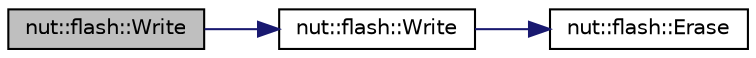 digraph "nut::flash::Write"
{
 // LATEX_PDF_SIZE
  edge [fontname="Helvetica",fontsize="10",labelfontname="Helvetica",labelfontsize="10"];
  node [fontname="Helvetica",fontsize="10",shape=record];
  rankdir="LR";
  Node1 [label="nut::flash::Write",height=0.2,width=0.4,color="black", fillcolor="grey75", style="filled", fontcolor="black",tooltip="フラッシュ書き込み"];
  Node1 -> Node2 [color="midnightblue",fontsize="10",style="solid",fontname="Helvetica"];
  Node2 [label="nut::flash::Write",height=0.2,width=0.4,color="black", fillcolor="white", style="filled",URL="$d8/d41/namespacenut_1_1flash.html#a03166e359f41822b50c338d9f6cb8d04",tooltip="フラッシュ書き込み"];
  Node2 -> Node3 [color="midnightblue",fontsize="10",style="solid",fontname="Helvetica"];
  Node3 [label="nut::flash::Erase",height=0.2,width=0.4,color="black", fillcolor="white", style="filled",URL="$d8/d41/namespacenut_1_1flash.html#a489249dad1d6377681201b4a68e21b22",tooltip="1セクタのフラッシュ消去"];
}
